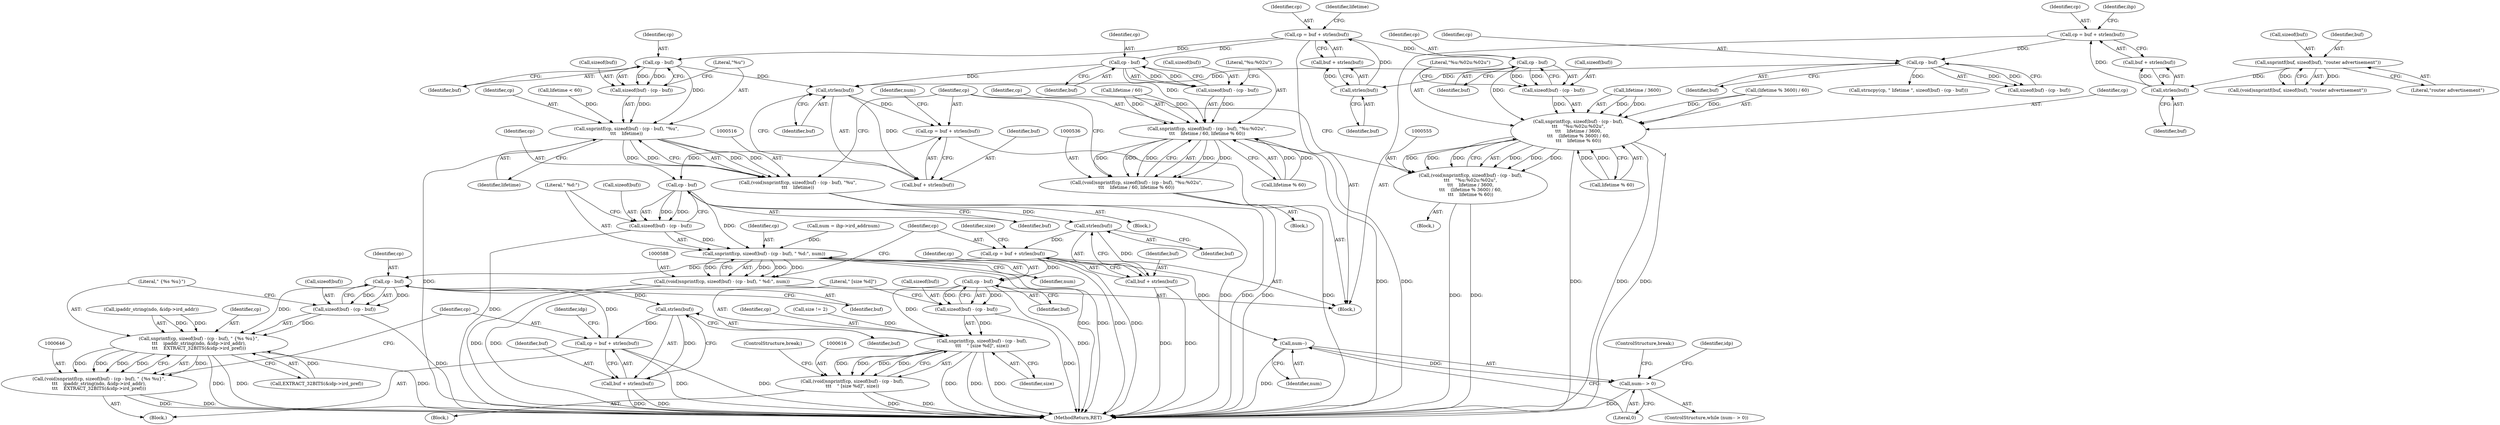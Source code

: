 digraph "0_tcpdump_2b62d1dda41590db29368ec7ba5f4faf3464765a@API" {
"1000497" [label="(Call,cp = buf + strlen(buf))"];
"1000501" [label="(Call,strlen(buf))"];
"1000494" [label="(Call,cp - buf)"];
"1000469" [label="(Call,cp = buf + strlen(buf))"];
"1000473" [label="(Call,strlen(buf))"];
"1000464" [label="(Call,snprintf(buf, sizeof(buf), \"router advertisement\"))"];
"1000522" [label="(Call,cp - buf)"];
"1000517" [label="(Call,snprintf(cp, sizeof(buf) - (cp - buf), \"%u\",\n\t\t\t    lifetime))"];
"1000515" [label="(Call,(void)snprintf(cp, sizeof(buf) - (cp - buf), \"%u\",\n\t\t\t    lifetime))"];
"1000519" [label="(Call,sizeof(buf) - (cp - buf))"];
"1000580" [label="(Call,strlen(buf))"];
"1000576" [label="(Call,cp = buf + strlen(buf))"];
"1000594" [label="(Call,cp - buf)"];
"1000589" [label="(Call,snprintf(cp, sizeof(buf) - (cp - buf), \" %d:\", num))"];
"1000587" [label="(Call,(void)snprintf(cp, sizeof(buf) - (cp - buf), \" %d:\", num))"];
"1000638" [label="(Call,num--)"];
"1000637" [label="(Call,num-- > 0)"];
"1000591" [label="(Call,sizeof(buf) - (cp - buf))"];
"1000603" [label="(Call,strlen(buf))"];
"1000599" [label="(Call,cp = buf + strlen(buf))"];
"1000622" [label="(Call,cp - buf)"];
"1000617" [label="(Call,snprintf(cp, sizeof(buf) - (cp - buf),\n\t\t\t    \" [size %d]\", size))"];
"1000615" [label="(Call,(void)snprintf(cp, sizeof(buf) - (cp - buf),\n\t\t\t    \" [size %d]\", size))"];
"1000619" [label="(Call,sizeof(buf) - (cp - buf))"];
"1000652" [label="(Call,cp - buf)"];
"1000647" [label="(Call,snprintf(cp, sizeof(buf) - (cp - buf), \" {%s %u}\",\n\t\t\t    ipaddr_string(ndo, &idp->ird_addr),\n\t\t\t    EXTRACT_32BITS(&idp->ird_pref)))"];
"1000645" [label="(Call,(void)snprintf(cp, sizeof(buf) - (cp - buf), \" {%s %u}\",\n\t\t\t    ipaddr_string(ndo, &idp->ird_addr),\n\t\t\t    EXTRACT_32BITS(&idp->ird_pref)))"];
"1000649" [label="(Call,sizeof(buf) - (cp - buf))"];
"1000671" [label="(Call,strlen(buf))"];
"1000667" [label="(Call,cp = buf + strlen(buf))"];
"1000669" [label="(Call,buf + strlen(buf))"];
"1000601" [label="(Call,buf + strlen(buf))"];
"1000578" [label="(Call,buf + strlen(buf))"];
"1000542" [label="(Call,cp - buf)"];
"1000537" [label="(Call,snprintf(cp, sizeof(buf) - (cp - buf), \"%u:%02u\",\n\t\t\t    lifetime / 60, lifetime % 60))"];
"1000535" [label="(Call,(void)snprintf(cp, sizeof(buf) - (cp - buf), \"%u:%02u\",\n\t\t\t    lifetime / 60, lifetime % 60))"];
"1000539" [label="(Call,sizeof(buf) - (cp - buf))"];
"1000561" [label="(Call,cp - buf)"];
"1000556" [label="(Call,snprintf(cp, sizeof(buf) - (cp - buf),\n\t\t\t    \"%u:%02u:%02u\",\n\t\t\t    lifetime / 3600,\n\t\t\t    (lifetime % 3600) / 60,\n\t\t\t    lifetime % 60))"];
"1000554" [label="(Call,(void)snprintf(cp, sizeof(buf) - (cp - buf),\n\t\t\t    \"%u:%02u:%02u\",\n\t\t\t    lifetime / 3600,\n\t\t\t    (lifetime % 3600) / 60,\n\t\t\t    lifetime % 60))"];
"1000558" [label="(Call,sizeof(buf) - (cp - buf))"];
"1000649" [label="(Call,sizeof(buf) - (cp - buf))"];
"1000577" [label="(Identifier,cp)"];
"1000638" [label="(Call,num--)"];
"1000491" [label="(Call,sizeof(buf) - (cp - buf))"];
"1000672" [label="(Identifier,buf)"];
"1000606" [label="(Identifier,size)"];
"1000518" [label="(Identifier,cp)"];
"1000640" [label="(Literal,0)"];
"1000564" [label="(Literal,\"%u:%02u:%02u\")"];
"1000537" [label="(Call,snprintf(cp, sizeof(buf) - (cp - buf), \"%u:%02u\",\n\t\t\t    lifetime / 60, lifetime % 60))"];
"1000624" [label="(Identifier,buf)"];
"1000674" [label="(Identifier,idp)"];
"1000499" [label="(Call,buf + strlen(buf))"];
"1000561" [label="(Call,cp - buf)"];
"1000523" [label="(Identifier,cp)"];
"1000590" [label="(Identifier,cp)"];
"1000645" [label="(Call,(void)snprintf(cp, sizeof(buf) - (cp - buf), \" {%s %u}\",\n\t\t\t    ipaddr_string(ndo, &idp->ird_addr),\n\t\t\t    EXTRACT_32BITS(&idp->ird_pref)))"];
"1000636" [label="(ControlStructure,while (num-- > 0))"];
"1000611" [label="(Call,size != 2)"];
"1000647" [label="(Call,snprintf(cp, sizeof(buf) - (cp - buf), \" {%s %u}\",\n\t\t\t    ipaddr_string(ndo, &idp->ird_addr),\n\t\t\t    EXTRACT_32BITS(&idp->ird_pref)))"];
"1000601" [label="(Call,buf + strlen(buf))"];
"1000517" [label="(Call,snprintf(cp, sizeof(buf) - (cp - buf), \"%u\",\n\t\t\t    lifetime))"];
"1000668" [label="(Identifier,cp)"];
"1000545" [label="(Literal,\"%u:%02u\")"];
"1000538" [label="(Identifier,cp)"];
"1000568" [label="(Call,(lifetime % 3600) / 60)"];
"1000471" [label="(Call,buf + strlen(buf))"];
"1000556" [label="(Call,snprintf(cp, sizeof(buf) - (cp - buf),\n\t\t\t    \"%u:%02u:%02u\",\n\t\t\t    lifetime / 3600,\n\t\t\t    (lifetime % 3600) / 60,\n\t\t\t    lifetime % 60))"];
"1000603" [label="(Call,strlen(buf))"];
"1000573" [label="(Call,lifetime % 60)"];
"1000600" [label="(Identifier,cp)"];
"1000641" [label="(Block,)"];
"1000596" [label="(Identifier,buf)"];
"1000592" [label="(Call,sizeof(buf))"];
"1001245" [label="(MethodReturn,RET)"];
"1000589" [label="(Call,snprintf(cp, sizeof(buf) - (cp - buf), \" %d:\", num))"];
"1000525" [label="(Literal,\"%u\")"];
"1000662" [label="(Call,EXTRACT_32BITS(&idp->ird_pref))"];
"1000474" [label="(Identifier,buf)"];
"1000543" [label="(Identifier,cp)"];
"1000563" [label="(Identifier,buf)"];
"1000597" [label="(Literal,\" %d:\")"];
"1000578" [label="(Call,buf + strlen(buf))"];
"1000544" [label="(Identifier,buf)"];
"1000626" [label="(Identifier,size)"];
"1000535" [label="(Call,(void)snprintf(cp, sizeof(buf) - (cp - buf), \"%u:%02u\",\n\t\t\t    lifetime / 60, lifetime % 60))"];
"1000464" [label="(Call,snprintf(buf, sizeof(buf), \"router advertisement\"))"];
"1000526" [label="(Identifier,lifetime)"];
"1000654" [label="(Identifier,buf)"];
"1000496" [label="(Identifier,buf)"];
"1000520" [label="(Call,sizeof(buf))"];
"1000546" [label="(Call,lifetime / 60)"];
"1000581" [label="(Identifier,buf)"];
"1000522" [label="(Call,cp - buf)"];
"1000498" [label="(Identifier,cp)"];
"1000637" [label="(Call,num-- > 0)"];
"1000639" [label="(Identifier,num)"];
"1000473" [label="(Call,strlen(buf))"];
"1000511" [label="(Call,lifetime < 60)"];
"1000648" [label="(Identifier,cp)"];
"1000470" [label="(Identifier,cp)"];
"1000515" [label="(Call,(void)snprintf(cp, sizeof(buf) - (cp - buf), \"%u\",\n\t\t\t    lifetime))"];
"1000558" [label="(Call,sizeof(buf) - (cp - buf))"];
"1000502" [label="(Identifier,buf)"];
"1000514" [label="(Block,)"];
"1000559" [label="(Call,sizeof(buf))"];
"1000587" [label="(Call,(void)snprintf(cp, sizeof(buf) - (cp - buf), \" %d:\", num))"];
"1000594" [label="(Call,cp - buf)"];
"1000488" [label="(Call,strncpy(cp, \" lifetime \", sizeof(buf) - (cp - buf)))"];
"1000554" [label="(Call,(void)snprintf(cp, sizeof(buf) - (cp - buf),\n\t\t\t    \"%u:%02u:%02u\",\n\t\t\t    lifetime / 3600,\n\t\t\t    (lifetime % 3600) / 60,\n\t\t\t    lifetime % 60))"];
"1000476" [label="(Identifier,ihp)"];
"1000580" [label="(Call,strlen(buf))"];
"1000622" [label="(Call,cp - buf)"];
"1000504" [label="(Identifier,lifetime)"];
"1000466" [label="(Call,sizeof(buf))"];
"1000627" [label="(ControlStructure,break;)"];
"1000669" [label="(Call,buf + strlen(buf))"];
"1000542" [label="(Call,cp - buf)"];
"1000667" [label="(Call,cp = buf + strlen(buf))"];
"1000617" [label="(Call,snprintf(cp, sizeof(buf) - (cp - buf),\n\t\t\t    \" [size %d]\", size))"];
"1000595" [label="(Identifier,cp)"];
"1000557" [label="(Identifier,cp)"];
"1000553" [label="(Block,)"];
"1000579" [label="(Identifier,buf)"];
"1000497" [label="(Call,cp = buf + strlen(buf))"];
"1000619" [label="(Call,sizeof(buf) - (cp - buf))"];
"1000583" [label="(Identifier,num)"];
"1000562" [label="(Identifier,cp)"];
"1000469" [label="(Call,cp = buf + strlen(buf))"];
"1000582" [label="(Call,num = ihp->ird_addrnum)"];
"1000549" [label="(Call,lifetime % 60)"];
"1000540" [label="(Call,sizeof(buf))"];
"1000524" [label="(Identifier,buf)"];
"1000604" [label="(Identifier,buf)"];
"1000456" [label="(Block,)"];
"1000539" [label="(Call,sizeof(buf) - (cp - buf))"];
"1000465" [label="(Identifier,buf)"];
"1000614" [label="(Block,)"];
"1000656" [label="(Call,ipaddr_string(ndo, &idp->ird_addr))"];
"1000591" [label="(Call,sizeof(buf) - (cp - buf))"];
"1000618" [label="(Identifier,cp)"];
"1000602" [label="(Identifier,buf)"];
"1000652" [label="(Call,cp - buf)"];
"1000494" [label="(Call,cp - buf)"];
"1000599" [label="(Call,cp = buf + strlen(buf))"];
"1000462" [label="(Call,(void)snprintf(buf, sizeof(buf), \"router advertisement\"))"];
"1000519" [label="(Call,sizeof(buf) - (cp - buf))"];
"1000644" [label="(Identifier,idp)"];
"1000620" [label="(Call,sizeof(buf))"];
"1000576" [label="(Call,cp = buf + strlen(buf))"];
"1000671" [label="(Call,strlen(buf))"];
"1000655" [label="(Literal,\" {%s %u}\")"];
"1000565" [label="(Call,lifetime / 3600)"];
"1000650" [label="(Call,sizeof(buf))"];
"1000534" [label="(Block,)"];
"1000468" [label="(Literal,\"router advertisement\")"];
"1000623" [label="(Identifier,cp)"];
"1000501" [label="(Call,strlen(buf))"];
"1000615" [label="(Call,(void)snprintf(cp, sizeof(buf) - (cp - buf),\n\t\t\t    \" [size %d]\", size))"];
"1000625" [label="(Literal,\" [size %d]\")"];
"1000670" [label="(Identifier,buf)"];
"1000675" [label="(ControlStructure,break;)"];
"1000653" [label="(Identifier,cp)"];
"1000598" [label="(Identifier,num)"];
"1000495" [label="(Identifier,cp)"];
"1000497" -> "1000456"  [label="AST: "];
"1000497" -> "1000499"  [label="CFG: "];
"1000498" -> "1000497"  [label="AST: "];
"1000499" -> "1000497"  [label="AST: "];
"1000504" -> "1000497"  [label="CFG: "];
"1000501" -> "1000497"  [label="DDG: "];
"1000497" -> "1000522"  [label="DDG: "];
"1000497" -> "1000542"  [label="DDG: "];
"1000497" -> "1000561"  [label="DDG: "];
"1000501" -> "1000499"  [label="AST: "];
"1000501" -> "1000502"  [label="CFG: "];
"1000502" -> "1000501"  [label="AST: "];
"1000499" -> "1000501"  [label="CFG: "];
"1000501" -> "1000499"  [label="DDG: "];
"1000494" -> "1000501"  [label="DDG: "];
"1000494" -> "1000491"  [label="AST: "];
"1000494" -> "1000496"  [label="CFG: "];
"1000495" -> "1000494"  [label="AST: "];
"1000496" -> "1000494"  [label="AST: "];
"1000491" -> "1000494"  [label="CFG: "];
"1000494" -> "1000488"  [label="DDG: "];
"1000494" -> "1000491"  [label="DDG: "];
"1000494" -> "1000491"  [label="DDG: "];
"1000469" -> "1000494"  [label="DDG: "];
"1000469" -> "1000456"  [label="AST: "];
"1000469" -> "1000471"  [label="CFG: "];
"1000470" -> "1000469"  [label="AST: "];
"1000471" -> "1000469"  [label="AST: "];
"1000476" -> "1000469"  [label="CFG: "];
"1000473" -> "1000469"  [label="DDG: "];
"1000473" -> "1000471"  [label="AST: "];
"1000473" -> "1000474"  [label="CFG: "];
"1000474" -> "1000473"  [label="AST: "];
"1000471" -> "1000473"  [label="CFG: "];
"1000473" -> "1000471"  [label="DDG: "];
"1000464" -> "1000473"  [label="DDG: "];
"1000464" -> "1000462"  [label="AST: "];
"1000464" -> "1000468"  [label="CFG: "];
"1000465" -> "1000464"  [label="AST: "];
"1000466" -> "1000464"  [label="AST: "];
"1000468" -> "1000464"  [label="AST: "];
"1000462" -> "1000464"  [label="CFG: "];
"1000464" -> "1000462"  [label="DDG: "];
"1000464" -> "1000462"  [label="DDG: "];
"1000522" -> "1000519"  [label="AST: "];
"1000522" -> "1000524"  [label="CFG: "];
"1000523" -> "1000522"  [label="AST: "];
"1000524" -> "1000522"  [label="AST: "];
"1000519" -> "1000522"  [label="CFG: "];
"1000522" -> "1000517"  [label="DDG: "];
"1000522" -> "1000519"  [label="DDG: "];
"1000522" -> "1000519"  [label="DDG: "];
"1000522" -> "1000580"  [label="DDG: "];
"1000517" -> "1000515"  [label="AST: "];
"1000517" -> "1000526"  [label="CFG: "];
"1000518" -> "1000517"  [label="AST: "];
"1000519" -> "1000517"  [label="AST: "];
"1000525" -> "1000517"  [label="AST: "];
"1000526" -> "1000517"  [label="AST: "];
"1000515" -> "1000517"  [label="CFG: "];
"1000517" -> "1001245"  [label="DDG: "];
"1000517" -> "1000515"  [label="DDG: "];
"1000517" -> "1000515"  [label="DDG: "];
"1000517" -> "1000515"  [label="DDG: "];
"1000517" -> "1000515"  [label="DDG: "];
"1000519" -> "1000517"  [label="DDG: "];
"1000511" -> "1000517"  [label="DDG: "];
"1000515" -> "1000514"  [label="AST: "];
"1000516" -> "1000515"  [label="AST: "];
"1000577" -> "1000515"  [label="CFG: "];
"1000515" -> "1001245"  [label="DDG: "];
"1000515" -> "1001245"  [label="DDG: "];
"1000520" -> "1000519"  [label="AST: "];
"1000525" -> "1000519"  [label="CFG: "];
"1000580" -> "1000578"  [label="AST: "];
"1000580" -> "1000581"  [label="CFG: "];
"1000581" -> "1000580"  [label="AST: "];
"1000578" -> "1000580"  [label="CFG: "];
"1000580" -> "1000576"  [label="DDG: "];
"1000580" -> "1000578"  [label="DDG: "];
"1000561" -> "1000580"  [label="DDG: "];
"1000542" -> "1000580"  [label="DDG: "];
"1000576" -> "1000456"  [label="AST: "];
"1000576" -> "1000578"  [label="CFG: "];
"1000577" -> "1000576"  [label="AST: "];
"1000578" -> "1000576"  [label="AST: "];
"1000583" -> "1000576"  [label="CFG: "];
"1000576" -> "1000594"  [label="DDG: "];
"1000594" -> "1000591"  [label="AST: "];
"1000594" -> "1000596"  [label="CFG: "];
"1000595" -> "1000594"  [label="AST: "];
"1000596" -> "1000594"  [label="AST: "];
"1000591" -> "1000594"  [label="CFG: "];
"1000594" -> "1000589"  [label="DDG: "];
"1000594" -> "1000591"  [label="DDG: "];
"1000594" -> "1000591"  [label="DDG: "];
"1000594" -> "1000603"  [label="DDG: "];
"1000589" -> "1000587"  [label="AST: "];
"1000589" -> "1000598"  [label="CFG: "];
"1000590" -> "1000589"  [label="AST: "];
"1000591" -> "1000589"  [label="AST: "];
"1000597" -> "1000589"  [label="AST: "];
"1000598" -> "1000589"  [label="AST: "];
"1000587" -> "1000589"  [label="CFG: "];
"1000589" -> "1001245"  [label="DDG: "];
"1000589" -> "1001245"  [label="DDG: "];
"1000589" -> "1000587"  [label="DDG: "];
"1000589" -> "1000587"  [label="DDG: "];
"1000589" -> "1000587"  [label="DDG: "];
"1000589" -> "1000587"  [label="DDG: "];
"1000591" -> "1000589"  [label="DDG: "];
"1000582" -> "1000589"  [label="DDG: "];
"1000589" -> "1000638"  [label="DDG: "];
"1000587" -> "1000456"  [label="AST: "];
"1000588" -> "1000587"  [label="AST: "];
"1000600" -> "1000587"  [label="CFG: "];
"1000587" -> "1001245"  [label="DDG: "];
"1000587" -> "1001245"  [label="DDG: "];
"1000638" -> "1000637"  [label="AST: "];
"1000638" -> "1000639"  [label="CFG: "];
"1000639" -> "1000638"  [label="AST: "];
"1000640" -> "1000638"  [label="CFG: "];
"1000638" -> "1001245"  [label="DDG: "];
"1000638" -> "1000637"  [label="DDG: "];
"1000637" -> "1000636"  [label="AST: "];
"1000637" -> "1000640"  [label="CFG: "];
"1000640" -> "1000637"  [label="AST: "];
"1000644" -> "1000637"  [label="CFG: "];
"1000675" -> "1000637"  [label="CFG: "];
"1000637" -> "1001245"  [label="DDG: "];
"1000592" -> "1000591"  [label="AST: "];
"1000597" -> "1000591"  [label="CFG: "];
"1000591" -> "1001245"  [label="DDG: "];
"1000603" -> "1000601"  [label="AST: "];
"1000603" -> "1000604"  [label="CFG: "];
"1000604" -> "1000603"  [label="AST: "];
"1000601" -> "1000603"  [label="CFG: "];
"1000603" -> "1000599"  [label="DDG: "];
"1000603" -> "1000601"  [label="DDG: "];
"1000599" -> "1000456"  [label="AST: "];
"1000599" -> "1000601"  [label="CFG: "];
"1000600" -> "1000599"  [label="AST: "];
"1000601" -> "1000599"  [label="AST: "];
"1000606" -> "1000599"  [label="CFG: "];
"1000599" -> "1001245"  [label="DDG: "];
"1000599" -> "1001245"  [label="DDG: "];
"1000599" -> "1000622"  [label="DDG: "];
"1000599" -> "1000652"  [label="DDG: "];
"1000622" -> "1000619"  [label="AST: "];
"1000622" -> "1000624"  [label="CFG: "];
"1000623" -> "1000622"  [label="AST: "];
"1000624" -> "1000622"  [label="AST: "];
"1000619" -> "1000622"  [label="CFG: "];
"1000622" -> "1001245"  [label="DDG: "];
"1000622" -> "1000617"  [label="DDG: "];
"1000622" -> "1000619"  [label="DDG: "];
"1000622" -> "1000619"  [label="DDG: "];
"1000617" -> "1000615"  [label="AST: "];
"1000617" -> "1000626"  [label="CFG: "];
"1000618" -> "1000617"  [label="AST: "];
"1000619" -> "1000617"  [label="AST: "];
"1000625" -> "1000617"  [label="AST: "];
"1000626" -> "1000617"  [label="AST: "];
"1000615" -> "1000617"  [label="CFG: "];
"1000617" -> "1001245"  [label="DDG: "];
"1000617" -> "1001245"  [label="DDG: "];
"1000617" -> "1001245"  [label="DDG: "];
"1000617" -> "1000615"  [label="DDG: "];
"1000617" -> "1000615"  [label="DDG: "];
"1000617" -> "1000615"  [label="DDG: "];
"1000617" -> "1000615"  [label="DDG: "];
"1000619" -> "1000617"  [label="DDG: "];
"1000611" -> "1000617"  [label="DDG: "];
"1000615" -> "1000614"  [label="AST: "];
"1000616" -> "1000615"  [label="AST: "];
"1000627" -> "1000615"  [label="CFG: "];
"1000615" -> "1001245"  [label="DDG: "];
"1000615" -> "1001245"  [label="DDG: "];
"1000620" -> "1000619"  [label="AST: "];
"1000625" -> "1000619"  [label="CFG: "];
"1000619" -> "1001245"  [label="DDG: "];
"1000652" -> "1000649"  [label="AST: "];
"1000652" -> "1000654"  [label="CFG: "];
"1000653" -> "1000652"  [label="AST: "];
"1000654" -> "1000652"  [label="AST: "];
"1000649" -> "1000652"  [label="CFG: "];
"1000652" -> "1000647"  [label="DDG: "];
"1000652" -> "1000649"  [label="DDG: "];
"1000652" -> "1000649"  [label="DDG: "];
"1000667" -> "1000652"  [label="DDG: "];
"1000652" -> "1000671"  [label="DDG: "];
"1000647" -> "1000645"  [label="AST: "];
"1000647" -> "1000662"  [label="CFG: "];
"1000648" -> "1000647"  [label="AST: "];
"1000649" -> "1000647"  [label="AST: "];
"1000655" -> "1000647"  [label="AST: "];
"1000656" -> "1000647"  [label="AST: "];
"1000662" -> "1000647"  [label="AST: "];
"1000645" -> "1000647"  [label="CFG: "];
"1000647" -> "1001245"  [label="DDG: "];
"1000647" -> "1001245"  [label="DDG: "];
"1000647" -> "1001245"  [label="DDG: "];
"1000647" -> "1000645"  [label="DDG: "];
"1000647" -> "1000645"  [label="DDG: "];
"1000647" -> "1000645"  [label="DDG: "];
"1000647" -> "1000645"  [label="DDG: "];
"1000647" -> "1000645"  [label="DDG: "];
"1000649" -> "1000647"  [label="DDG: "];
"1000656" -> "1000647"  [label="DDG: "];
"1000656" -> "1000647"  [label="DDG: "];
"1000662" -> "1000647"  [label="DDG: "];
"1000645" -> "1000641"  [label="AST: "];
"1000646" -> "1000645"  [label="AST: "];
"1000668" -> "1000645"  [label="CFG: "];
"1000645" -> "1001245"  [label="DDG: "];
"1000645" -> "1001245"  [label="DDG: "];
"1000650" -> "1000649"  [label="AST: "];
"1000655" -> "1000649"  [label="CFG: "];
"1000649" -> "1001245"  [label="DDG: "];
"1000671" -> "1000669"  [label="AST: "];
"1000671" -> "1000672"  [label="CFG: "];
"1000672" -> "1000671"  [label="AST: "];
"1000669" -> "1000671"  [label="CFG: "];
"1000671" -> "1000667"  [label="DDG: "];
"1000671" -> "1000669"  [label="DDG: "];
"1000667" -> "1000641"  [label="AST: "];
"1000667" -> "1000669"  [label="CFG: "];
"1000668" -> "1000667"  [label="AST: "];
"1000669" -> "1000667"  [label="AST: "];
"1000674" -> "1000667"  [label="CFG: "];
"1000667" -> "1001245"  [label="DDG: "];
"1000667" -> "1001245"  [label="DDG: "];
"1000670" -> "1000669"  [label="AST: "];
"1000669" -> "1001245"  [label="DDG: "];
"1000669" -> "1001245"  [label="DDG: "];
"1000602" -> "1000601"  [label="AST: "];
"1000601" -> "1001245"  [label="DDG: "];
"1000601" -> "1001245"  [label="DDG: "];
"1000579" -> "1000578"  [label="AST: "];
"1000542" -> "1000539"  [label="AST: "];
"1000542" -> "1000544"  [label="CFG: "];
"1000543" -> "1000542"  [label="AST: "];
"1000544" -> "1000542"  [label="AST: "];
"1000539" -> "1000542"  [label="CFG: "];
"1000542" -> "1000537"  [label="DDG: "];
"1000542" -> "1000539"  [label="DDG: "];
"1000542" -> "1000539"  [label="DDG: "];
"1000537" -> "1000535"  [label="AST: "];
"1000537" -> "1000549"  [label="CFG: "];
"1000538" -> "1000537"  [label="AST: "];
"1000539" -> "1000537"  [label="AST: "];
"1000545" -> "1000537"  [label="AST: "];
"1000546" -> "1000537"  [label="AST: "];
"1000549" -> "1000537"  [label="AST: "];
"1000535" -> "1000537"  [label="CFG: "];
"1000537" -> "1001245"  [label="DDG: "];
"1000537" -> "1001245"  [label="DDG: "];
"1000537" -> "1000535"  [label="DDG: "];
"1000537" -> "1000535"  [label="DDG: "];
"1000537" -> "1000535"  [label="DDG: "];
"1000537" -> "1000535"  [label="DDG: "];
"1000537" -> "1000535"  [label="DDG: "];
"1000539" -> "1000537"  [label="DDG: "];
"1000546" -> "1000537"  [label="DDG: "];
"1000546" -> "1000537"  [label="DDG: "];
"1000549" -> "1000537"  [label="DDG: "];
"1000549" -> "1000537"  [label="DDG: "];
"1000535" -> "1000534"  [label="AST: "];
"1000536" -> "1000535"  [label="AST: "];
"1000577" -> "1000535"  [label="CFG: "];
"1000535" -> "1001245"  [label="DDG: "];
"1000535" -> "1001245"  [label="DDG: "];
"1000540" -> "1000539"  [label="AST: "];
"1000545" -> "1000539"  [label="CFG: "];
"1000561" -> "1000558"  [label="AST: "];
"1000561" -> "1000563"  [label="CFG: "];
"1000562" -> "1000561"  [label="AST: "];
"1000563" -> "1000561"  [label="AST: "];
"1000558" -> "1000561"  [label="CFG: "];
"1000561" -> "1000556"  [label="DDG: "];
"1000561" -> "1000558"  [label="DDG: "];
"1000561" -> "1000558"  [label="DDG: "];
"1000556" -> "1000554"  [label="AST: "];
"1000556" -> "1000573"  [label="CFG: "];
"1000557" -> "1000556"  [label="AST: "];
"1000558" -> "1000556"  [label="AST: "];
"1000564" -> "1000556"  [label="AST: "];
"1000565" -> "1000556"  [label="AST: "];
"1000568" -> "1000556"  [label="AST: "];
"1000573" -> "1000556"  [label="AST: "];
"1000554" -> "1000556"  [label="CFG: "];
"1000556" -> "1001245"  [label="DDG: "];
"1000556" -> "1001245"  [label="DDG: "];
"1000556" -> "1001245"  [label="DDG: "];
"1000556" -> "1000554"  [label="DDG: "];
"1000556" -> "1000554"  [label="DDG: "];
"1000556" -> "1000554"  [label="DDG: "];
"1000556" -> "1000554"  [label="DDG: "];
"1000556" -> "1000554"  [label="DDG: "];
"1000556" -> "1000554"  [label="DDG: "];
"1000558" -> "1000556"  [label="DDG: "];
"1000565" -> "1000556"  [label="DDG: "];
"1000565" -> "1000556"  [label="DDG: "];
"1000568" -> "1000556"  [label="DDG: "];
"1000568" -> "1000556"  [label="DDG: "];
"1000573" -> "1000556"  [label="DDG: "];
"1000573" -> "1000556"  [label="DDG: "];
"1000554" -> "1000553"  [label="AST: "];
"1000555" -> "1000554"  [label="AST: "];
"1000577" -> "1000554"  [label="CFG: "];
"1000554" -> "1001245"  [label="DDG: "];
"1000554" -> "1001245"  [label="DDG: "];
"1000559" -> "1000558"  [label="AST: "];
"1000564" -> "1000558"  [label="CFG: "];
}
